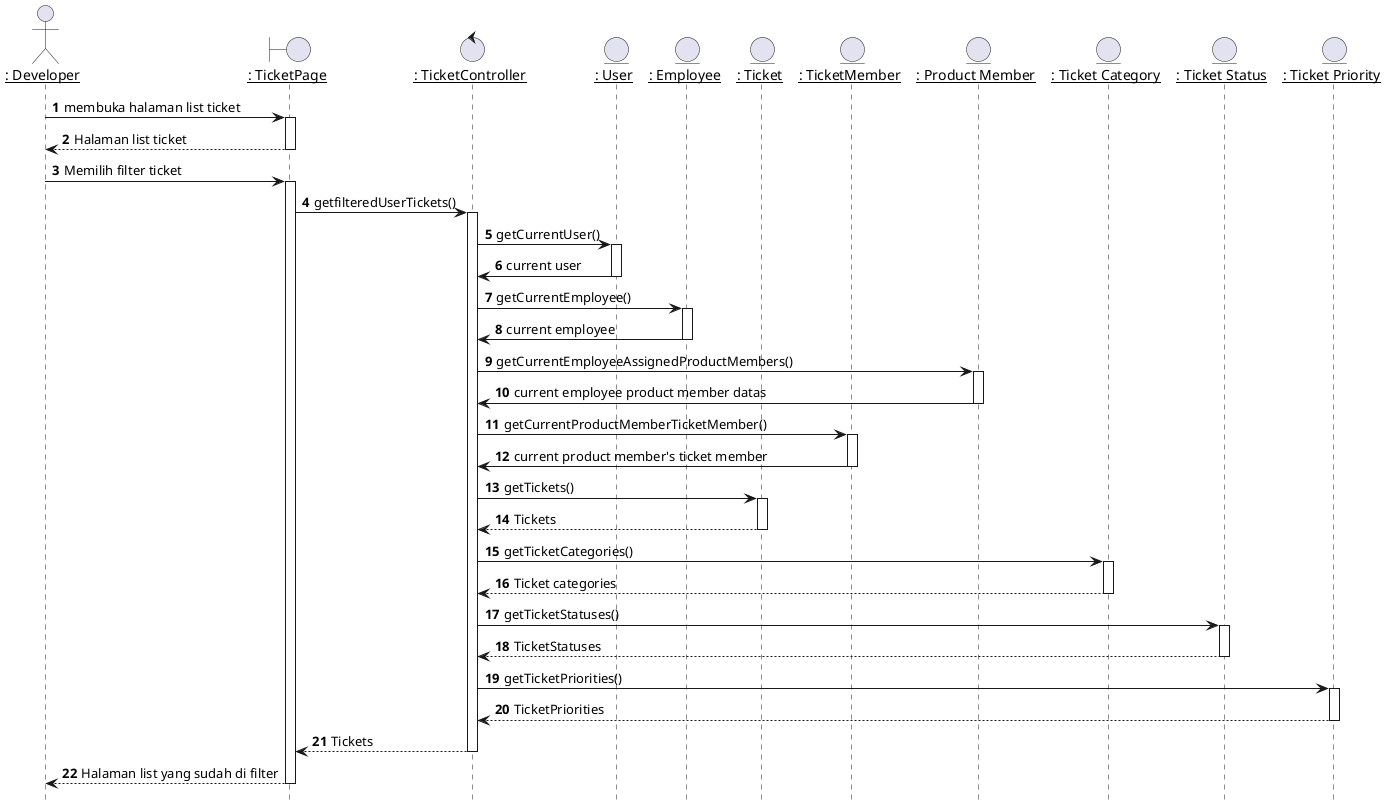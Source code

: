 @startuml Memfilter List Ticket

hide footbox


actor DEV as "__: Developer__"
boundary TicketPage as "__: TicketPage__"
control TicketController as "__: TicketController__"
entity Users as "__: User__"
entity Employees as "__: Employee__"
entity Ticket as "__: Ticket__"
entity TicketMember as "__: TicketMember__"
entity ProductMembers as "__: Product Member__"
' entity ProductMemberRoles as "__: Product Member Roles__"
entity TicketCategories as "__: Ticket Category__"
entity TicketStatuses as "__: Ticket Status__"
entity TicketPriorities as "__: Ticket Priority__"
' entityProductas "__: Products__"
' entity Companies as "__: Companies__"

autonumber 1
DEV -> TicketPage: membuka halaman list ticket
activate TicketPage

TicketPage --> DEV : Halaman list ticket
deactivate TicketPage

DEV -> TicketPage: Memilih filter ticket
activate TicketPage

TicketPage -> TicketController: getfilteredUserTickets()
activate TicketController

TicketController -> Users: getCurrentUser()
activate Users

Users -> TicketController: current user
deactivate Users

TicketController -> Employees: getCurrentEmployee()
activate Employees

Employees -> TicketController: current employee
deactivate Employees

TicketController -> ProductMembers: getCurrentEmployeeAssignedProductMembers()
activate ProductMembers

ProductMembers -> TicketController: current employee product member datas
deactivate ProductMembers

TicketController -> TicketMember: getCurrentProductMemberTicketMember()
activate TicketMember

TicketMember -> TicketController: current product member's ticket member
deactivate TicketMember

TicketController -> Ticket: getTickets()
activate Ticket

Ticket --> TicketController : Tickets
deactivate Ticket

TicketController -> TicketCategories: getTicketCategories()
activate TicketCategories

TicketCategories --> TicketController : Ticket categories
deactivate TicketCategories

TicketController -> TicketStatuses: getTicketStatuses()
activate TicketStatuses

TicketStatuses --> TicketController : TicketStatuses
deactivate TicketStatuses

TicketController -> TicketPriorities: getTicketPriorities()
activate TicketPriorities

TicketPriorities --> TicketController : TicketPriorities
deactivate TicketPriorities

' TicketController -> TicketController : resolveRelation()

TicketController --> TicketPage : Tickets
deactivate TicketController

TicketPage --> DEV : Halaman list yang sudah di filter
deactivate TicketPage

@enduml
